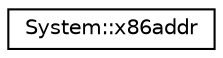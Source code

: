 digraph G
{
  edge [fontname="Helvetica",fontsize="10",labelfontname="Helvetica",labelfontsize="10"];
  node [fontname="Helvetica",fontsize="10",shape=record];
  rankdir="LR";
  Node1 [label="System::x86addr",height=0.2,width=0.4,color="black", fillcolor="white", style="filled",URL="$class_system_1_1x86addr.html"];
}
